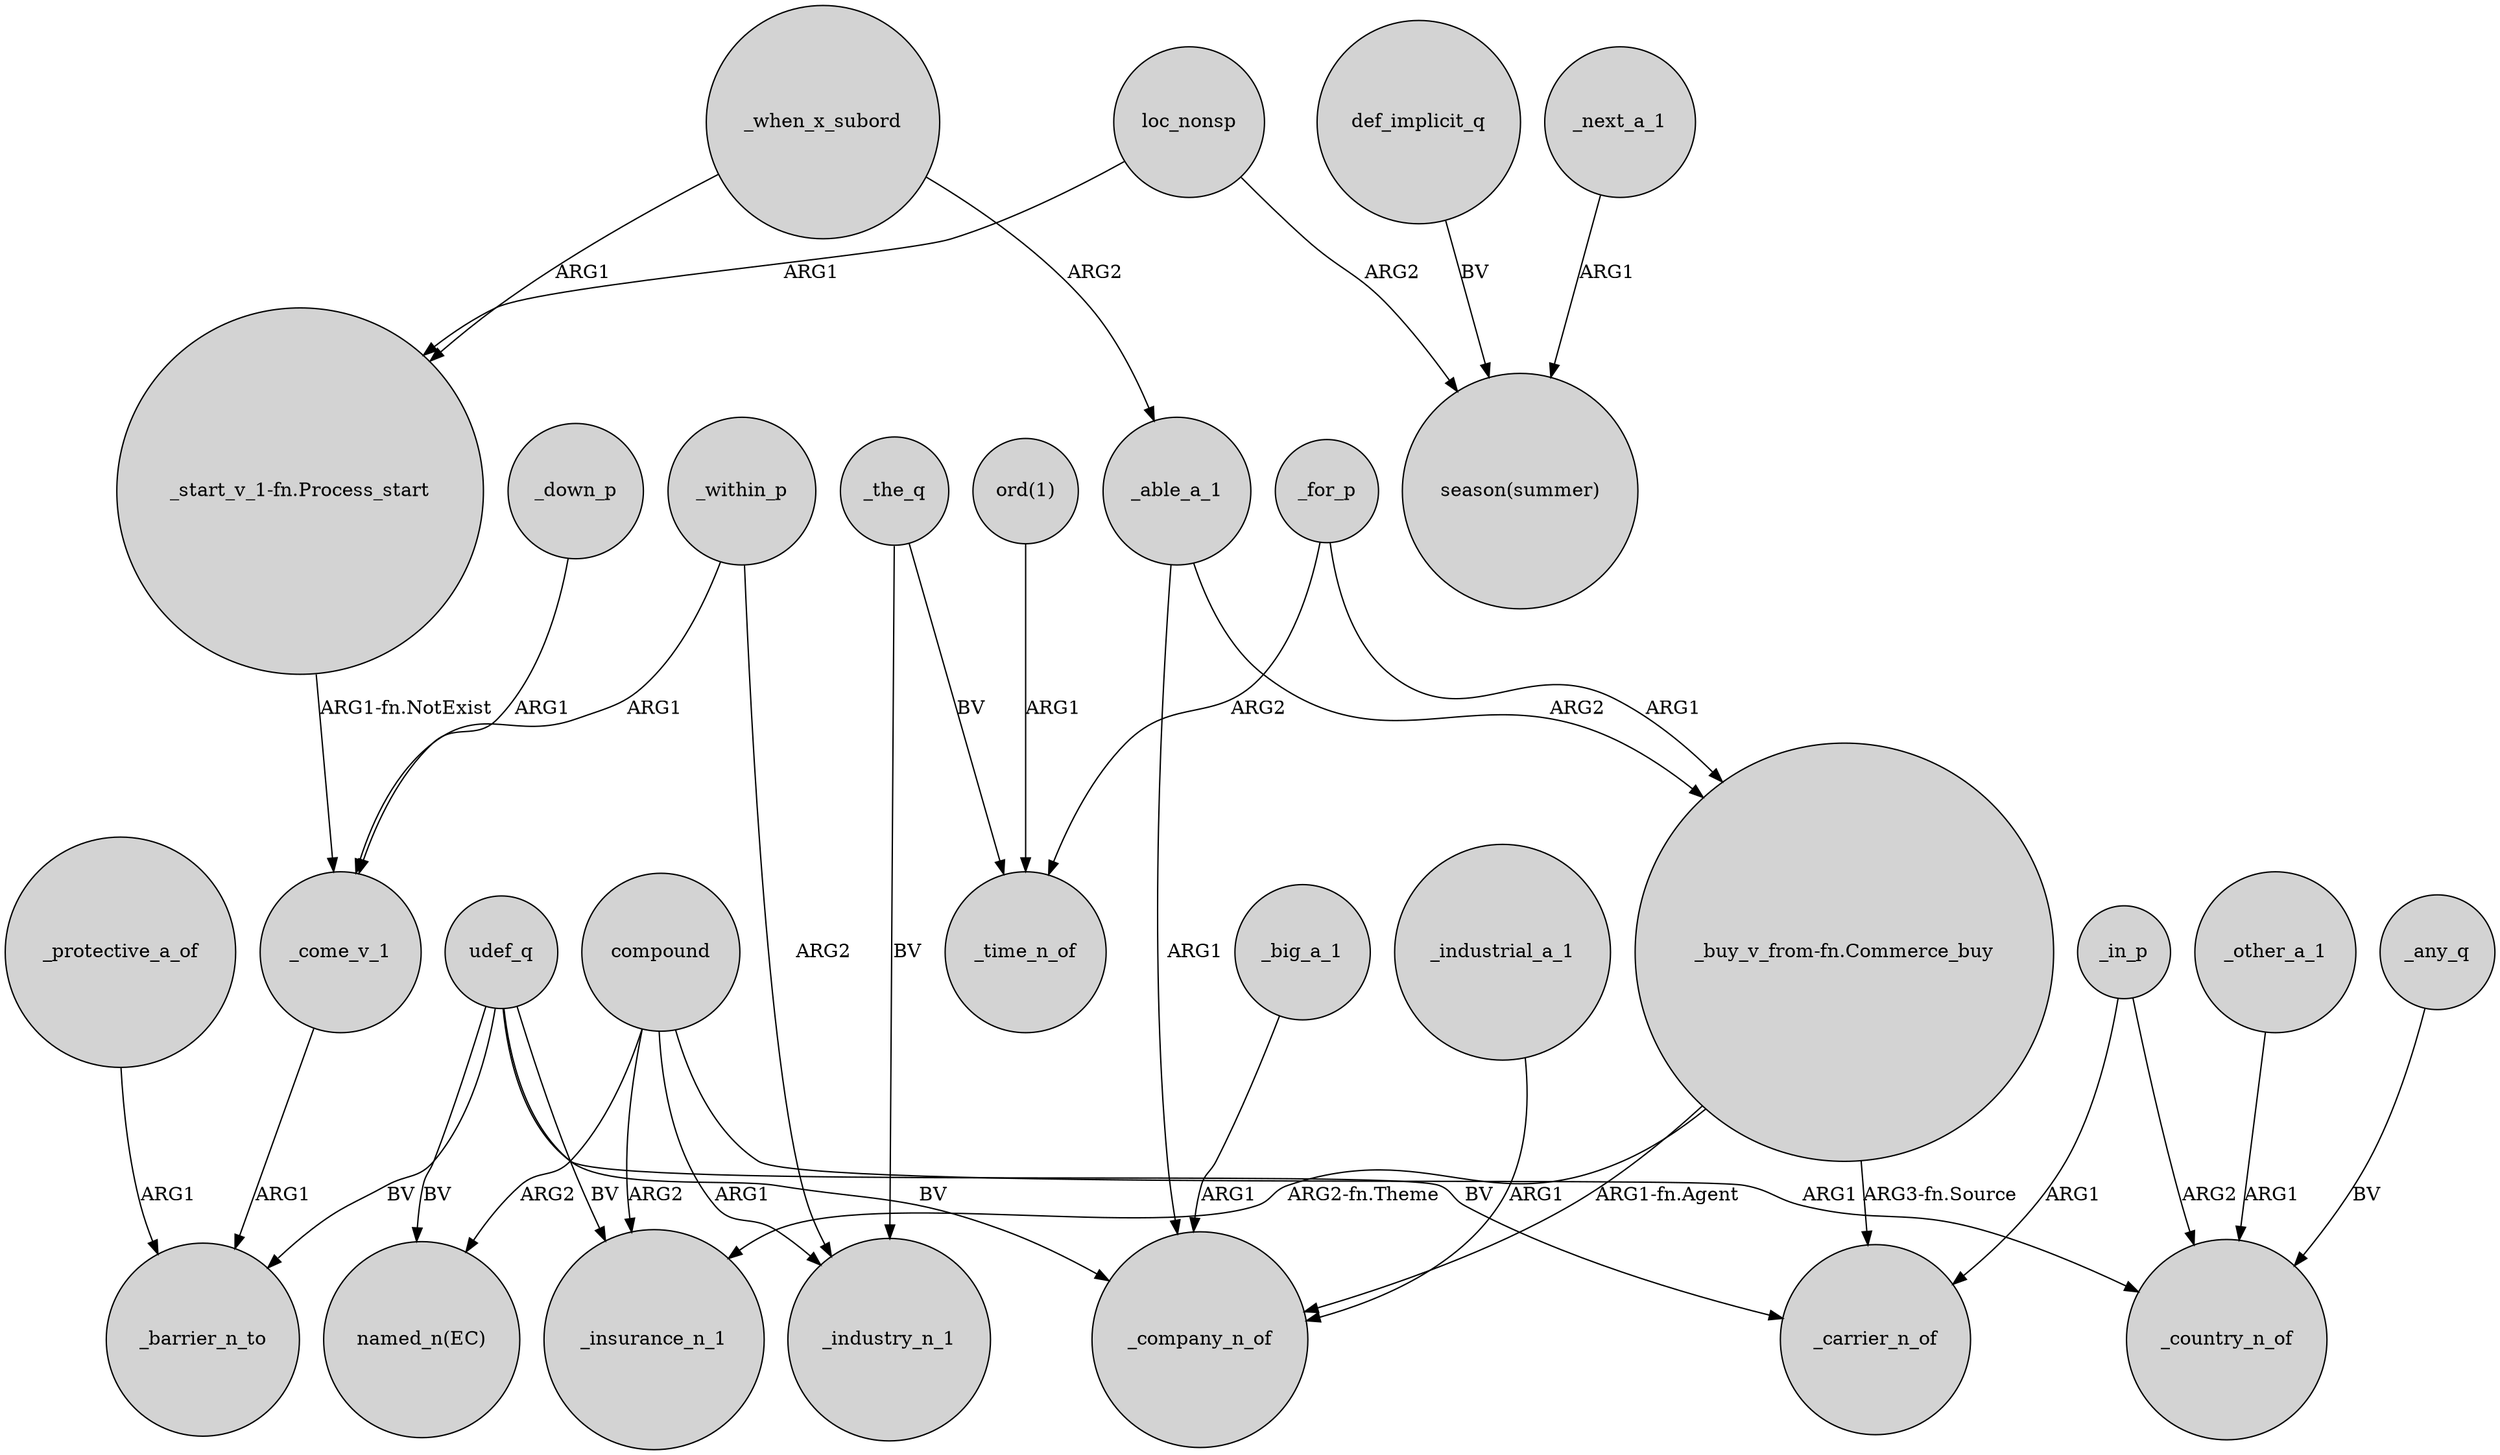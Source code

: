 digraph {
	node [shape=circle style=filled]
	_when_x_subord -> "_start_v_1-fn.Process_start" [label=ARG1]
	_within_p -> _industry_n_1 [label=ARG2]
	compound -> _insurance_n_1 [label=ARG2]
	"_start_v_1-fn.Process_start" -> _come_v_1 [label="ARG1-fn.NotExist"]
	"_buy_v_from-fn.Commerce_buy" -> _carrier_n_of [label="ARG3-fn.Source"]
	udef_q -> _insurance_n_1 [label=BV]
	_in_p -> _carrier_n_of [label=ARG1]
	_able_a_1 -> _company_n_of [label=ARG1]
	_in_p -> _country_n_of [label=ARG2]
	compound -> _industry_n_1 [label=ARG1]
	_the_q -> _industry_n_1 [label=BV]
	loc_nonsp -> "_start_v_1-fn.Process_start" [label=ARG1]
	"_buy_v_from-fn.Commerce_buy" -> _insurance_n_1 [label="ARG2-fn.Theme"]
	_for_p -> _time_n_of [label=ARG2]
	_big_a_1 -> _company_n_of [label=ARG1]
	udef_q -> _barrier_n_to [label=BV]
	_industrial_a_1 -> _company_n_of [label=ARG1]
	_any_q -> _country_n_of [label=BV]
	compound -> "named_n(EC)" [label=ARG2]
	_able_a_1 -> "_buy_v_from-fn.Commerce_buy" [label=ARG2]
	_the_q -> _time_n_of [label=BV]
	_other_a_1 -> _country_n_of [label=ARG1]
	_come_v_1 -> _barrier_n_to [label=ARG1]
	udef_q -> "named_n(EC)" [label=BV]
	def_implicit_q -> "season(summer)" [label=BV]
	compound -> _country_n_of [label=ARG1]
	loc_nonsp -> "season(summer)" [label=ARG2]
	_down_p -> _come_v_1 [label=ARG1]
	_protective_a_of -> _barrier_n_to [label=ARG1]
	udef_q -> _carrier_n_of [label=BV]
	_next_a_1 -> "season(summer)" [label=ARG1]
	_when_x_subord -> _able_a_1 [label=ARG2]
	"_buy_v_from-fn.Commerce_buy" -> _company_n_of [label="ARG1-fn.Agent"]
	udef_q -> _company_n_of [label=BV]
	_within_p -> _come_v_1 [label=ARG1]
	"ord(1)" -> _time_n_of [label=ARG1]
	_for_p -> "_buy_v_from-fn.Commerce_buy" [label=ARG1]
}
